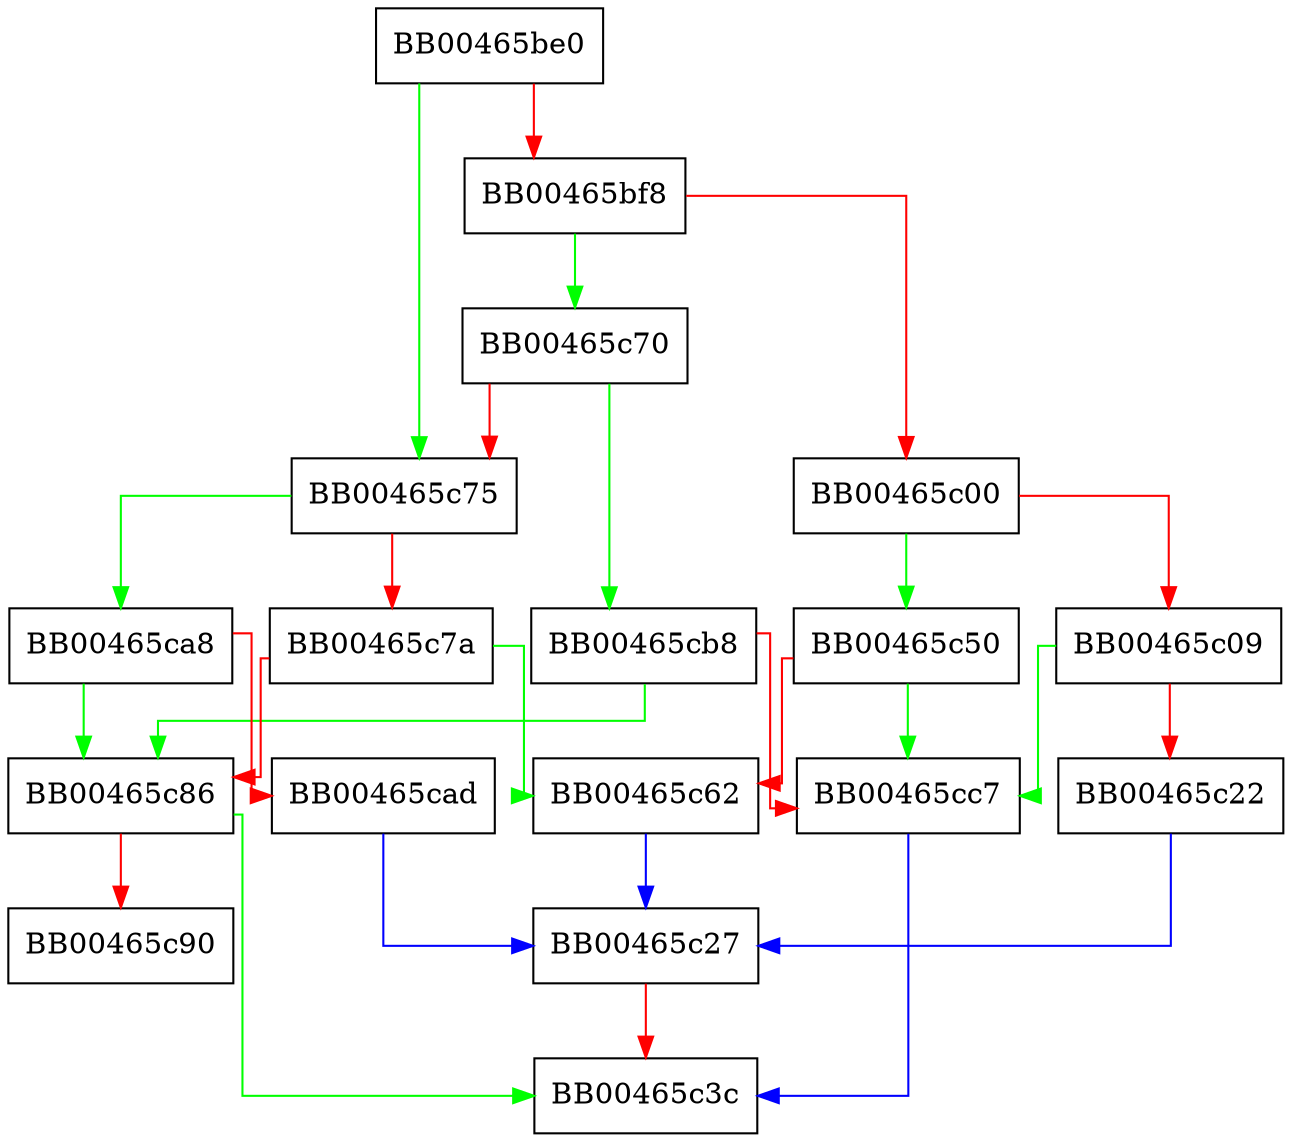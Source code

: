 digraph app_passwd {
  node [shape="box"];
  graph [splines=ortho];
  BB00465be0 -> BB00465c75 [color="green"];
  BB00465be0 -> BB00465bf8 [color="red"];
  BB00465bf8 -> BB00465c70 [color="green"];
  BB00465bf8 -> BB00465c00 [color="red"];
  BB00465c00 -> BB00465c50 [color="green"];
  BB00465c00 -> BB00465c09 [color="red"];
  BB00465c09 -> BB00465cc7 [color="green"];
  BB00465c09 -> BB00465c22 [color="red"];
  BB00465c22 -> BB00465c27 [color="blue"];
  BB00465c27 -> BB00465c3c [color="red"];
  BB00465c50 -> BB00465cc7 [color="green"];
  BB00465c50 -> BB00465c62 [color="red"];
  BB00465c62 -> BB00465c27 [color="blue"];
  BB00465c70 -> BB00465cb8 [color="green"];
  BB00465c70 -> BB00465c75 [color="red"];
  BB00465c75 -> BB00465ca8 [color="green"];
  BB00465c75 -> BB00465c7a [color="red"];
  BB00465c7a -> BB00465c62 [color="green"];
  BB00465c7a -> BB00465c86 [color="red"];
  BB00465c86 -> BB00465c3c [color="green"];
  BB00465c86 -> BB00465c90 [color="red"];
  BB00465ca8 -> BB00465c86 [color="green"];
  BB00465ca8 -> BB00465cad [color="red"];
  BB00465cad -> BB00465c27 [color="blue"];
  BB00465cb8 -> BB00465c86 [color="green"];
  BB00465cb8 -> BB00465cc7 [color="red"];
  BB00465cc7 -> BB00465c3c [color="blue"];
}